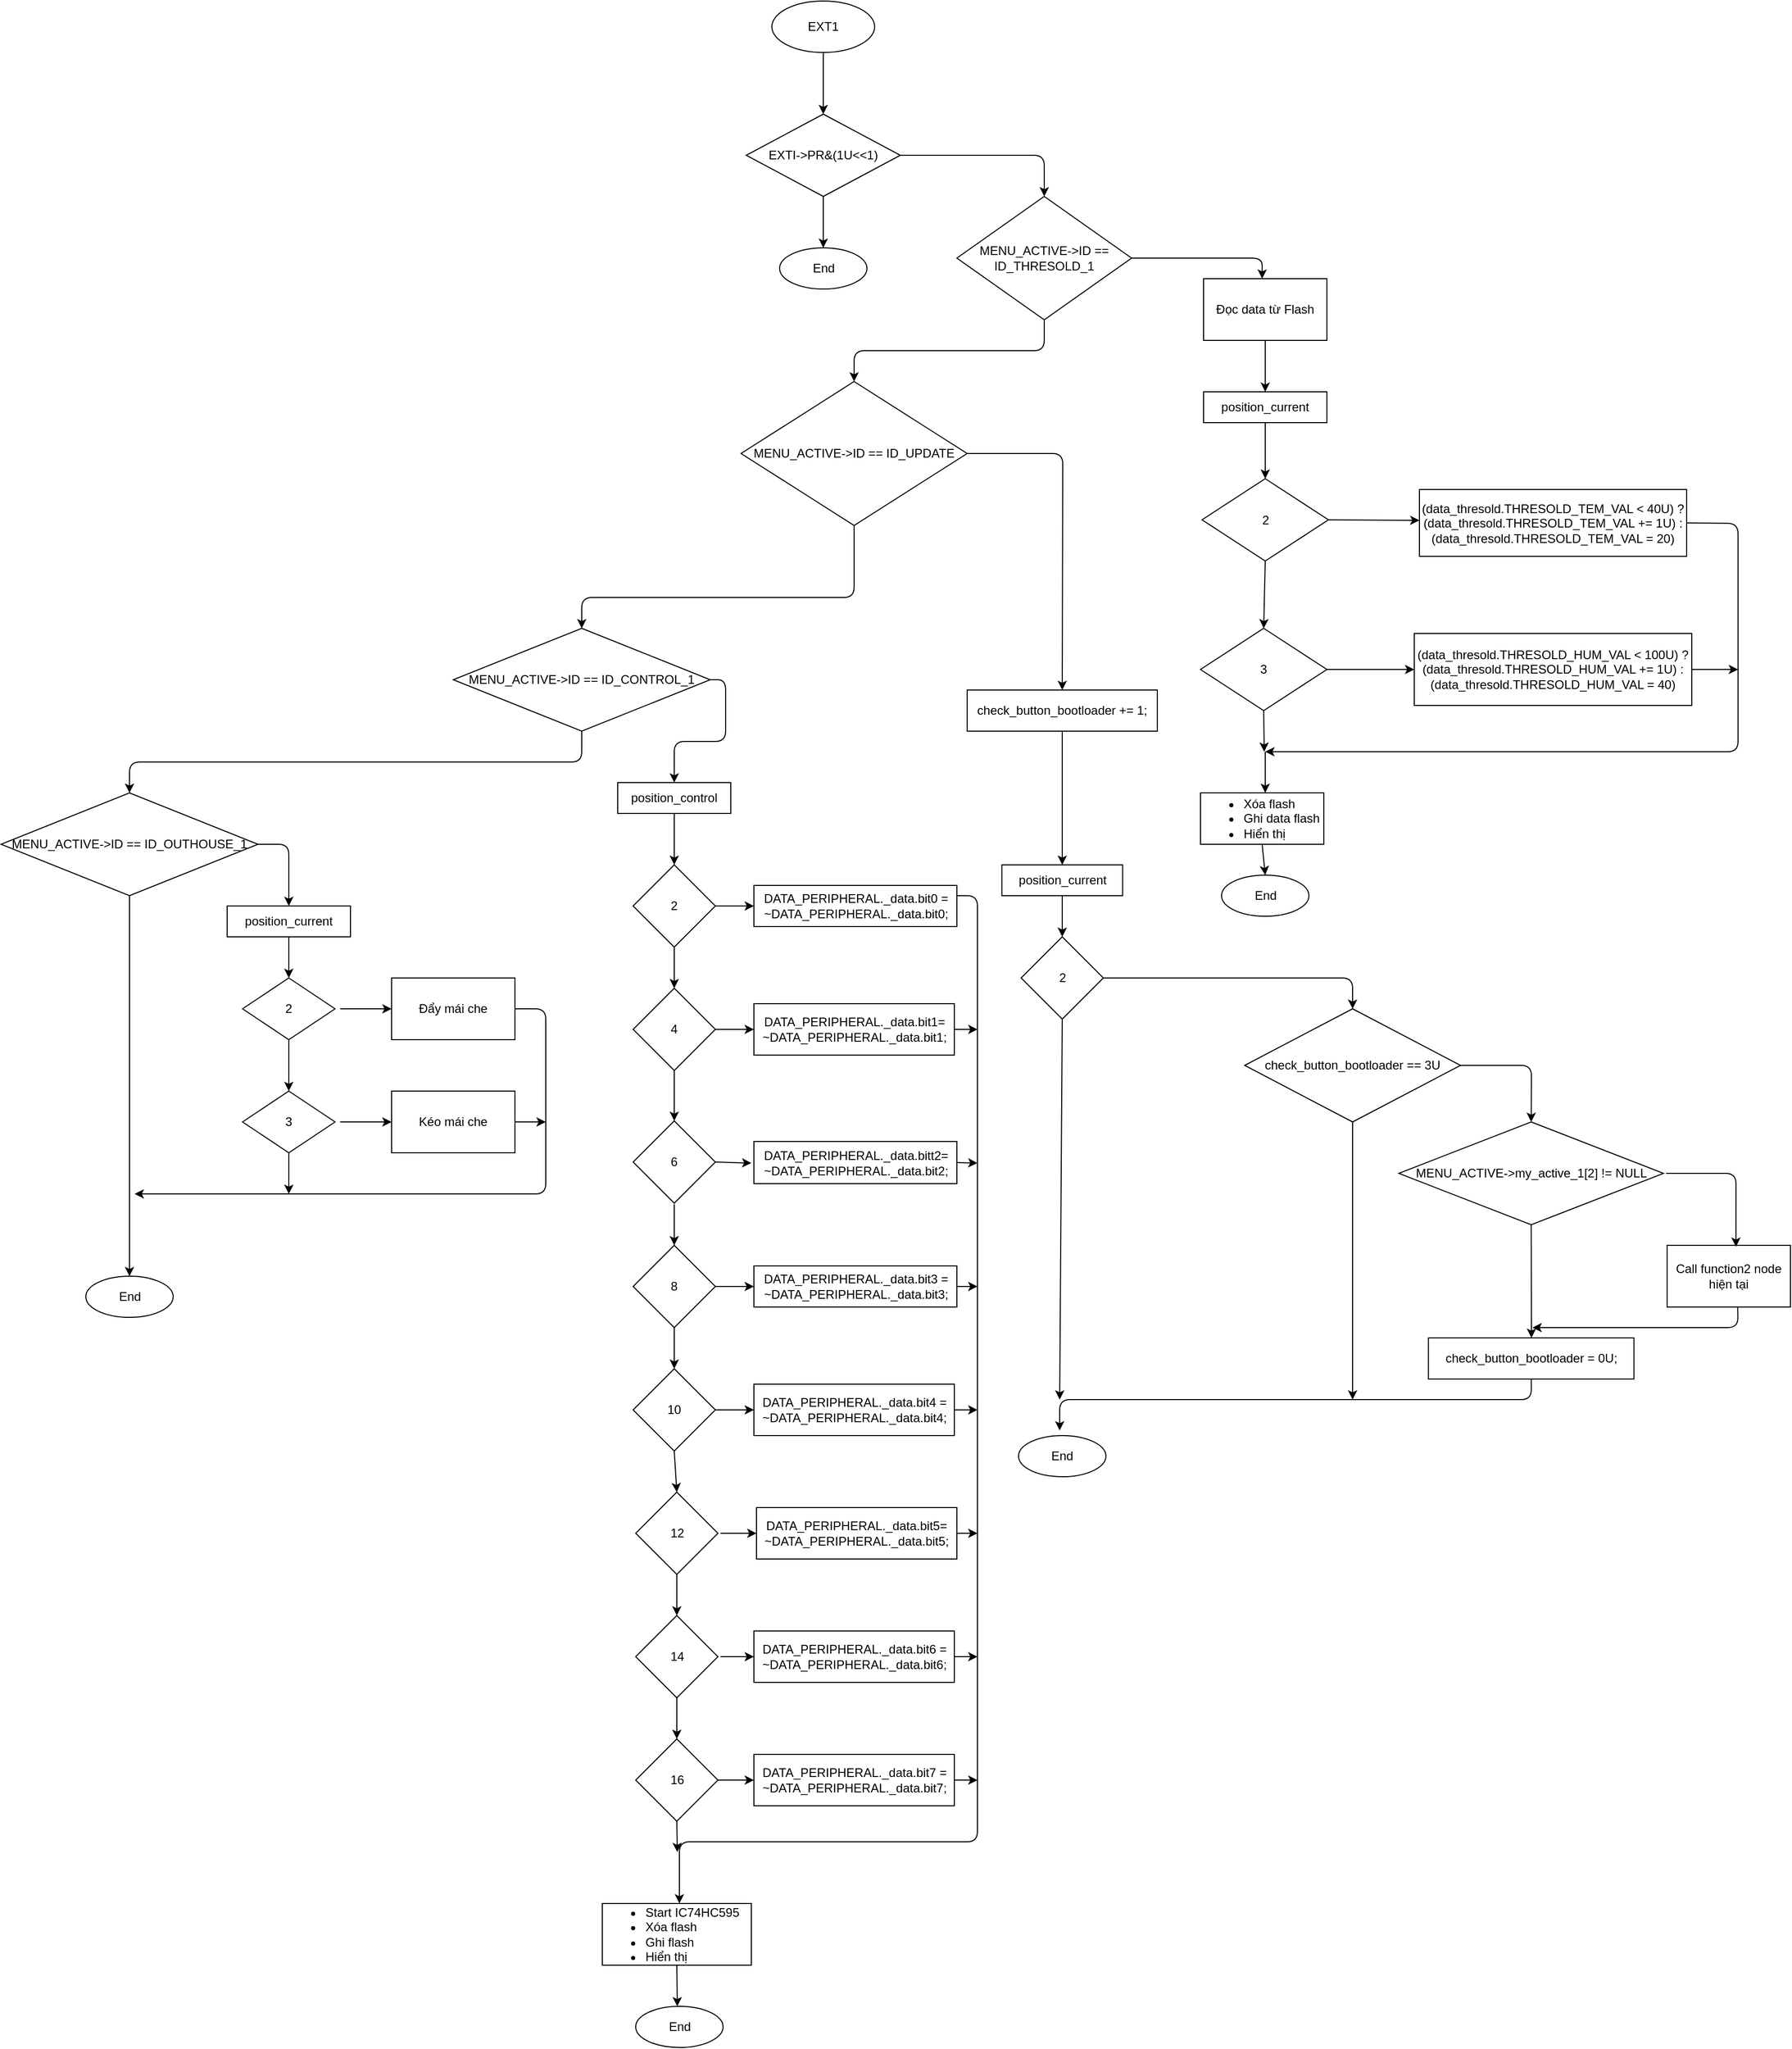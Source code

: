 <mxfile version="13.9.9" type="device"><diagram id="C5RBs43oDa-KdzZeNtuy" name="Page-1"><mxGraphModel dx="2091" dy="592" grid="1" gridSize="10" guides="1" tooltips="1" connect="1" arrows="1" fold="1" page="1" pageScale="1" pageWidth="827" pageHeight="1169" math="0" shadow="0"><root><mxCell id="WIyWlLk6GJQsqaUBKTNV-0"/><mxCell id="WIyWlLk6GJQsqaUBKTNV-1" parent="WIyWlLk6GJQsqaUBKTNV-0"/><mxCell id="tCBkFmLXwGaLF7-vPgCq-0" value="EXT1" style="ellipse;whiteSpace=wrap;html=1;" vertex="1" parent="WIyWlLk6GJQsqaUBKTNV-1"><mxGeometry x="310" y="80" width="100" height="50" as="geometry"/></mxCell><mxCell id="tCBkFmLXwGaLF7-vPgCq-1" value="EXTI-&amp;gt;PR&amp;amp;(1U&amp;lt;&amp;lt;1)" style="rhombus;whiteSpace=wrap;html=1;" vertex="1" parent="WIyWlLk6GJQsqaUBKTNV-1"><mxGeometry x="285" y="190" width="150" height="80" as="geometry"/></mxCell><mxCell id="tCBkFmLXwGaLF7-vPgCq-2" value="" style="endArrow=classic;html=1;exitX=0.5;exitY=1;exitDx=0;exitDy=0;" edge="1" parent="WIyWlLk6GJQsqaUBKTNV-1" source="tCBkFmLXwGaLF7-vPgCq-0" target="tCBkFmLXwGaLF7-vPgCq-1"><mxGeometry width="50" height="50" relative="1" as="geometry"><mxPoint x="390" y="330" as="sourcePoint"/><mxPoint x="440" y="280" as="targetPoint"/></mxGeometry></mxCell><mxCell id="tCBkFmLXwGaLF7-vPgCq-3" value="" style="endArrow=classic;html=1;exitX=1;exitY=0.5;exitDx=0;exitDy=0;entryX=0.5;entryY=0;entryDx=0;entryDy=0;" edge="1" parent="WIyWlLk6GJQsqaUBKTNV-1" source="tCBkFmLXwGaLF7-vPgCq-1" target="tCBkFmLXwGaLF7-vPgCq-4"><mxGeometry width="50" height="50" relative="1" as="geometry"><mxPoint x="390" y="330" as="sourcePoint"/><mxPoint x="570" y="230" as="targetPoint"/><Array as="points"><mxPoint x="575" y="230"/></Array></mxGeometry></mxCell><mxCell id="tCBkFmLXwGaLF7-vPgCq-4" value="MENU_ACTIVE-&amp;gt;ID == ID_THRESOLD_1" style="rhombus;whiteSpace=wrap;html=1;" vertex="1" parent="WIyWlLk6GJQsqaUBKTNV-1"><mxGeometry x="490" y="270" width="170" height="120" as="geometry"/></mxCell><mxCell id="tCBkFmLXwGaLF7-vPgCq-5" value="" style="endArrow=classic;html=1;exitX=1;exitY=0.5;exitDx=0;exitDy=0;" edge="1" parent="WIyWlLk6GJQsqaUBKTNV-1" source="tCBkFmLXwGaLF7-vPgCq-4"><mxGeometry width="50" height="50" relative="1" as="geometry"><mxPoint x="390" y="330" as="sourcePoint"/><mxPoint x="787" y="350" as="targetPoint"/><Array as="points"><mxPoint x="787" y="330"/></Array></mxGeometry></mxCell><mxCell id="tCBkFmLXwGaLF7-vPgCq-6" value="Đọc data từ Flash" style="rounded=0;whiteSpace=wrap;html=1;" vertex="1" parent="WIyWlLk6GJQsqaUBKTNV-1"><mxGeometry x="730" y="350" width="120" height="60" as="geometry"/></mxCell><mxCell id="tCBkFmLXwGaLF7-vPgCq-7" value="position_current" style="rounded=0;whiteSpace=wrap;html=1;" vertex="1" parent="WIyWlLk6GJQsqaUBKTNV-1"><mxGeometry x="730" y="460" width="120" height="30" as="geometry"/></mxCell><mxCell id="tCBkFmLXwGaLF7-vPgCq-8" value="" style="endArrow=classic;html=1;exitX=0.5;exitY=1;exitDx=0;exitDy=0;entryX=0.5;entryY=0;entryDx=0;entryDy=0;" edge="1" parent="WIyWlLk6GJQsqaUBKTNV-1" source="tCBkFmLXwGaLF7-vPgCq-6" target="tCBkFmLXwGaLF7-vPgCq-7"><mxGeometry width="50" height="50" relative="1" as="geometry"><mxPoint x="390" y="430" as="sourcePoint"/><mxPoint x="440" y="380" as="targetPoint"/></mxGeometry></mxCell><mxCell id="tCBkFmLXwGaLF7-vPgCq-9" value="2" style="rhombus;whiteSpace=wrap;html=1;" vertex="1" parent="WIyWlLk6GJQsqaUBKTNV-1"><mxGeometry x="728.5" y="544.5" width="123" height="80" as="geometry"/></mxCell><mxCell id="tCBkFmLXwGaLF7-vPgCq-10" value="3" style="rhombus;whiteSpace=wrap;html=1;" vertex="1" parent="WIyWlLk6GJQsqaUBKTNV-1"><mxGeometry x="727" y="690" width="123" height="80" as="geometry"/></mxCell><mxCell id="tCBkFmLXwGaLF7-vPgCq-11" value="(data_thresold.THRESOLD_TEM_VAL &amp;lt; 40U) ? (data_thresold.THRESOLD_TEM_VAL += 1U) : (data_thresold.THRESOLD_TEM_VAL = 20)" style="rounded=0;whiteSpace=wrap;html=1;" vertex="1" parent="WIyWlLk6GJQsqaUBKTNV-1"><mxGeometry x="940" y="555" width="260" height="65" as="geometry"/></mxCell><mxCell id="tCBkFmLXwGaLF7-vPgCq-13" value="(data_thresold.THRESOLD_HUM_VAL &amp;lt; 100U) ? (data_thresold.THRESOLD_HUM_VAL += 1U) : (data_thresold.THRESOLD_HUM_VAL = 40)" style="rounded=0;whiteSpace=wrap;html=1;" vertex="1" parent="WIyWlLk6GJQsqaUBKTNV-1"><mxGeometry x="935" y="695" width="270" height="70" as="geometry"/></mxCell><mxCell id="tCBkFmLXwGaLF7-vPgCq-14" value="" style="endArrow=classic;html=1;exitX=0.5;exitY=1;exitDx=0;exitDy=0;" edge="1" parent="WIyWlLk6GJQsqaUBKTNV-1" source="tCBkFmLXwGaLF7-vPgCq-7" target="tCBkFmLXwGaLF7-vPgCq-9"><mxGeometry width="50" height="50" relative="1" as="geometry"><mxPoint x="990" y="640" as="sourcePoint"/><mxPoint x="1040" y="590" as="targetPoint"/></mxGeometry></mxCell><mxCell id="tCBkFmLXwGaLF7-vPgCq-16" value="" style="endArrow=classic;html=1;exitX=1;exitY=0.5;exitDx=0;exitDy=0;" edge="1" parent="WIyWlLk6GJQsqaUBKTNV-1" source="tCBkFmLXwGaLF7-vPgCq-9"><mxGeometry width="50" height="50" relative="1" as="geometry"><mxPoint x="990" y="640" as="sourcePoint"/><mxPoint x="940" y="585" as="targetPoint"/></mxGeometry></mxCell><mxCell id="tCBkFmLXwGaLF7-vPgCq-17" value="" style="endArrow=classic;html=1;exitX=0.5;exitY=1;exitDx=0;exitDy=0;entryX=0.5;entryY=0;entryDx=0;entryDy=0;" edge="1" parent="WIyWlLk6GJQsqaUBKTNV-1" source="tCBkFmLXwGaLF7-vPgCq-9" target="tCBkFmLXwGaLF7-vPgCq-10"><mxGeometry width="50" height="50" relative="1" as="geometry"><mxPoint x="990" y="640" as="sourcePoint"/><mxPoint x="1040" y="590" as="targetPoint"/></mxGeometry></mxCell><mxCell id="tCBkFmLXwGaLF7-vPgCq-18" value="" style="endArrow=classic;html=1;exitX=1;exitY=0.5;exitDx=0;exitDy=0;" edge="1" parent="WIyWlLk6GJQsqaUBKTNV-1" source="tCBkFmLXwGaLF7-vPgCq-10" target="tCBkFmLXwGaLF7-vPgCq-13"><mxGeometry width="50" height="50" relative="1" as="geometry"><mxPoint x="990" y="640" as="sourcePoint"/><mxPoint x="1040" y="590" as="targetPoint"/></mxGeometry></mxCell><mxCell id="tCBkFmLXwGaLF7-vPgCq-21" value="" style="endArrow=classic;html=1;exitX=0.5;exitY=1;exitDx=0;exitDy=0;" edge="1" parent="WIyWlLk6GJQsqaUBKTNV-1" source="tCBkFmLXwGaLF7-vPgCq-10"><mxGeometry width="50" height="50" relative="1" as="geometry"><mxPoint x="990" y="640" as="sourcePoint"/><mxPoint x="789" y="810" as="targetPoint"/></mxGeometry></mxCell><mxCell id="tCBkFmLXwGaLF7-vPgCq-22" value="" style="endArrow=classic;html=1;exitX=1;exitY=0.5;exitDx=0;exitDy=0;" edge="1" parent="WIyWlLk6GJQsqaUBKTNV-1" source="tCBkFmLXwGaLF7-vPgCq-11"><mxGeometry width="50" height="50" relative="1" as="geometry"><mxPoint x="990" y="640" as="sourcePoint"/><mxPoint x="790" y="810" as="targetPoint"/><Array as="points"><mxPoint x="1250" y="588"/><mxPoint x="1250" y="810"/></Array></mxGeometry></mxCell><mxCell id="tCBkFmLXwGaLF7-vPgCq-23" value="" style="endArrow=classic;html=1;exitX=1;exitY=0.5;exitDx=0;exitDy=0;" edge="1" parent="WIyWlLk6GJQsqaUBKTNV-1" source="tCBkFmLXwGaLF7-vPgCq-13"><mxGeometry width="50" height="50" relative="1" as="geometry"><mxPoint x="990" y="640" as="sourcePoint"/><mxPoint x="1250" y="730" as="targetPoint"/></mxGeometry></mxCell><mxCell id="tCBkFmLXwGaLF7-vPgCq-24" value="" style="endArrow=classic;html=1;" edge="1" parent="WIyWlLk6GJQsqaUBKTNV-1"><mxGeometry width="50" height="50" relative="1" as="geometry"><mxPoint x="790" y="810" as="sourcePoint"/><mxPoint x="790" y="850" as="targetPoint"/></mxGeometry></mxCell><mxCell id="tCBkFmLXwGaLF7-vPgCq-25" value="&lt;ul&gt;&lt;li&gt;Xóa flash&lt;/li&gt;&lt;li&gt;Ghi data flash&lt;/li&gt;&lt;li&gt;Hiển thị&lt;/li&gt;&lt;/ul&gt;" style="rounded=0;whiteSpace=wrap;html=1;align=left;" vertex="1" parent="WIyWlLk6GJQsqaUBKTNV-1"><mxGeometry x="727" y="850" width="120" height="50" as="geometry"/></mxCell><mxCell id="tCBkFmLXwGaLF7-vPgCq-26" value="MENU_ACTIVE-&amp;gt;ID == ID_UPDATE" style="rhombus;whiteSpace=wrap;html=1;" vertex="1" parent="WIyWlLk6GJQsqaUBKTNV-1"><mxGeometry x="280" y="450" width="220" height="140" as="geometry"/></mxCell><mxCell id="tCBkFmLXwGaLF7-vPgCq-27" value="" style="endArrow=classic;html=1;exitX=0.5;exitY=1;exitDx=0;exitDy=0;entryX=0.5;entryY=0;entryDx=0;entryDy=0;" edge="1" parent="WIyWlLk6GJQsqaUBKTNV-1" source="tCBkFmLXwGaLF7-vPgCq-4" target="tCBkFmLXwGaLF7-vPgCq-26"><mxGeometry width="50" height="50" relative="1" as="geometry"><mxPoint x="650" y="650" as="sourcePoint"/><mxPoint x="700" y="600" as="targetPoint"/><Array as="points"><mxPoint x="575" y="420"/><mxPoint x="390" y="420"/></Array></mxGeometry></mxCell><mxCell id="tCBkFmLXwGaLF7-vPgCq-28" value="check_button_bootloader += 1;" style="rounded=0;whiteSpace=wrap;html=1;" vertex="1" parent="WIyWlLk6GJQsqaUBKTNV-1"><mxGeometry x="500" y="750" width="185" height="40" as="geometry"/></mxCell><mxCell id="tCBkFmLXwGaLF7-vPgCq-29" value="" style="endArrow=classic;html=1;exitX=1;exitY=0.5;exitDx=0;exitDy=0;entryX=0.5;entryY=0;entryDx=0;entryDy=0;" edge="1" parent="WIyWlLk6GJQsqaUBKTNV-1" source="tCBkFmLXwGaLF7-vPgCq-26" target="tCBkFmLXwGaLF7-vPgCq-28"><mxGeometry width="50" height="50" relative="1" as="geometry"><mxPoint x="650" y="650" as="sourcePoint"/><mxPoint x="700" y="600" as="targetPoint"/><Array as="points"><mxPoint x="593" y="520"/></Array></mxGeometry></mxCell><mxCell id="tCBkFmLXwGaLF7-vPgCq-31" value="position_current" style="rounded=0;whiteSpace=wrap;html=1;" vertex="1" parent="WIyWlLk6GJQsqaUBKTNV-1"><mxGeometry x="533.75" y="920" width="117.5" height="30" as="geometry"/></mxCell><mxCell id="tCBkFmLXwGaLF7-vPgCq-32" value="" style="endArrow=classic;html=1;exitX=0.5;exitY=1;exitDx=0;exitDy=0;entryX=0.5;entryY=0;entryDx=0;entryDy=0;" edge="1" parent="WIyWlLk6GJQsqaUBKTNV-1" source="tCBkFmLXwGaLF7-vPgCq-28" target="tCBkFmLXwGaLF7-vPgCq-31"><mxGeometry width="50" height="50" relative="1" as="geometry"><mxPoint x="650" y="730" as="sourcePoint"/><mxPoint x="700" y="680" as="targetPoint"/></mxGeometry></mxCell><mxCell id="tCBkFmLXwGaLF7-vPgCq-33" value="2" style="rhombus;whiteSpace=wrap;html=1;" vertex="1" parent="WIyWlLk6GJQsqaUBKTNV-1"><mxGeometry x="552.5" y="990" width="80" height="80" as="geometry"/></mxCell><mxCell id="tCBkFmLXwGaLF7-vPgCq-34" value="" style="endArrow=classic;html=1;exitX=0.5;exitY=1;exitDx=0;exitDy=0;entryX=0.5;entryY=0;entryDx=0;entryDy=0;" edge="1" parent="WIyWlLk6GJQsqaUBKTNV-1" source="tCBkFmLXwGaLF7-vPgCq-31" target="tCBkFmLXwGaLF7-vPgCq-33"><mxGeometry width="50" height="50" relative="1" as="geometry"><mxPoint x="650" y="1030" as="sourcePoint"/><mxPoint x="700" y="980" as="targetPoint"/></mxGeometry></mxCell><mxCell id="tCBkFmLXwGaLF7-vPgCq-35" value="" style="endArrow=classic;html=1;exitX=1;exitY=0.5;exitDx=0;exitDy=0;entryX=0.5;entryY=0;entryDx=0;entryDy=0;" edge="1" parent="WIyWlLk6GJQsqaUBKTNV-1" source="tCBkFmLXwGaLF7-vPgCq-33" target="tCBkFmLXwGaLF7-vPgCq-37"><mxGeometry width="50" height="50" relative="1" as="geometry"><mxPoint x="650" y="1030" as="sourcePoint"/><mxPoint x="740" y="1030" as="targetPoint"/><Array as="points"><mxPoint x="810" y="1030"/><mxPoint x="875" y="1030"/></Array></mxGeometry></mxCell><mxCell id="tCBkFmLXwGaLF7-vPgCq-37" value="check_button_bootloader == 3U" style="rhombus;whiteSpace=wrap;html=1;" vertex="1" parent="WIyWlLk6GJQsqaUBKTNV-1"><mxGeometry x="770" y="1060" width="210" height="110" as="geometry"/></mxCell><mxCell id="tCBkFmLXwGaLF7-vPgCq-39" value="MENU_ACTIVE-&amp;gt;my_active_1[2] != NULL" style="rhombus;whiteSpace=wrap;html=1;" vertex="1" parent="WIyWlLk6GJQsqaUBKTNV-1"><mxGeometry x="920" y="1170" width="257.5" height="100" as="geometry"/></mxCell><mxCell id="tCBkFmLXwGaLF7-vPgCq-41" value="" style="endArrow=classic;html=1;exitX=1;exitY=0.5;exitDx=0;exitDy=0;entryX=0.5;entryY=0;entryDx=0;entryDy=0;" edge="1" parent="WIyWlLk6GJQsqaUBKTNV-1" source="tCBkFmLXwGaLF7-vPgCq-37" target="tCBkFmLXwGaLF7-vPgCq-39"><mxGeometry width="50" height="50" relative="1" as="geometry"><mxPoint x="650" y="1130" as="sourcePoint"/><mxPoint x="700" y="1080" as="targetPoint"/><Array as="points"><mxPoint x="1049" y="1115"/></Array></mxGeometry></mxCell><mxCell id="tCBkFmLXwGaLF7-vPgCq-42" value="Call function2 node hiện tại" style="rounded=0;whiteSpace=wrap;html=1;" vertex="1" parent="WIyWlLk6GJQsqaUBKTNV-1"><mxGeometry x="1181" y="1290" width="120" height="60" as="geometry"/></mxCell><mxCell id="tCBkFmLXwGaLF7-vPgCq-43" value="" style="endArrow=classic;html=1;entryX=0.558;entryY=0.023;entryDx=0;entryDy=0;entryPerimeter=0;" edge="1" parent="WIyWlLk6GJQsqaUBKTNV-1" target="tCBkFmLXwGaLF7-vPgCq-42"><mxGeometry width="50" height="50" relative="1" as="geometry"><mxPoint x="1180" y="1220" as="sourcePoint"/><mxPoint x="700" y="1160" as="targetPoint"/><Array as="points"><mxPoint x="1248" y="1220"/></Array></mxGeometry></mxCell><mxCell id="tCBkFmLXwGaLF7-vPgCq-44" value="" style="endArrow=classic;html=1;exitX=0.5;exitY=1;exitDx=0;exitDy=0;" edge="1" parent="WIyWlLk6GJQsqaUBKTNV-1" source="tCBkFmLXwGaLF7-vPgCq-39"><mxGeometry width="50" height="50" relative="1" as="geometry"><mxPoint x="650" y="1200" as="sourcePoint"/><mxPoint x="1049" y="1380" as="targetPoint"/></mxGeometry></mxCell><mxCell id="tCBkFmLXwGaLF7-vPgCq-45" value="" style="endArrow=classic;html=1;exitX=0.572;exitY=1.01;exitDx=0;exitDy=0;exitPerimeter=0;" edge="1" parent="WIyWlLk6GJQsqaUBKTNV-1" source="tCBkFmLXwGaLF7-vPgCq-42"><mxGeometry width="50" height="50" relative="1" as="geometry"><mxPoint x="650" y="1200" as="sourcePoint"/><mxPoint x="1050" y="1370" as="targetPoint"/><Array as="points"><mxPoint x="1250" y="1370"/></Array></mxGeometry></mxCell><mxCell id="tCBkFmLXwGaLF7-vPgCq-46" value="check_button_bootloader = 0U;" style="rounded=0;whiteSpace=wrap;html=1;" vertex="1" parent="WIyWlLk6GJQsqaUBKTNV-1"><mxGeometry x="948.75" y="1380" width="200" height="40" as="geometry"/></mxCell><mxCell id="tCBkFmLXwGaLF7-vPgCq-47" value="" style="endArrow=classic;html=1;exitX=0.5;exitY=1;exitDx=0;exitDy=0;" edge="1" parent="WIyWlLk6GJQsqaUBKTNV-1" source="tCBkFmLXwGaLF7-vPgCq-37"><mxGeometry width="50" height="50" relative="1" as="geometry"><mxPoint x="650" y="1200" as="sourcePoint"/><mxPoint x="875" y="1440" as="targetPoint"/></mxGeometry></mxCell><mxCell id="tCBkFmLXwGaLF7-vPgCq-48" value="" style="endArrow=classic;html=1;exitX=0.5;exitY=1;exitDx=0;exitDy=0;" edge="1" parent="WIyWlLk6GJQsqaUBKTNV-1" source="tCBkFmLXwGaLF7-vPgCq-46"><mxGeometry width="50" height="50" relative="1" as="geometry"><mxPoint x="650" y="1200" as="sourcePoint"/><mxPoint x="590" y="1470" as="targetPoint"/><Array as="points"><mxPoint x="1049" y="1440"/><mxPoint x="590" y="1440"/></Array></mxGeometry></mxCell><mxCell id="tCBkFmLXwGaLF7-vPgCq-49" value="" style="endArrow=classic;html=1;exitX=0.5;exitY=1;exitDx=0;exitDy=0;" edge="1" parent="WIyWlLk6GJQsqaUBKTNV-1" source="tCBkFmLXwGaLF7-vPgCq-33"><mxGeometry width="50" height="50" relative="1" as="geometry"><mxPoint x="650" y="1200" as="sourcePoint"/><mxPoint x="590" y="1440" as="targetPoint"/></mxGeometry></mxCell><mxCell id="tCBkFmLXwGaLF7-vPgCq-51" value="" style="endArrow=classic;html=1;exitX=0.5;exitY=1;exitDx=0;exitDy=0;entryX=0.5;entryY=0;entryDx=0;entryDy=0;" edge="1" parent="WIyWlLk6GJQsqaUBKTNV-1" source="tCBkFmLXwGaLF7-vPgCq-26" target="tCBkFmLXwGaLF7-vPgCq-53"><mxGeometry width="50" height="50" relative="1" as="geometry"><mxPoint x="650" y="800" as="sourcePoint"/><mxPoint x="130" y="690" as="targetPoint"/><Array as="points"><mxPoint x="390" y="660"/><mxPoint x="125" y="660"/></Array></mxGeometry></mxCell><mxCell id="tCBkFmLXwGaLF7-vPgCq-53" value="MENU_ACTIVE-&amp;gt;ID == ID_CONTROL_1" style="rhombus;whiteSpace=wrap;html=1;" vertex="1" parent="WIyWlLk6GJQsqaUBKTNV-1"><mxGeometry y="690" width="250" height="100" as="geometry"/></mxCell><mxCell id="tCBkFmLXwGaLF7-vPgCq-55" value="position_control" style="rounded=0;whiteSpace=wrap;html=1;" vertex="1" parent="WIyWlLk6GJQsqaUBKTNV-1"><mxGeometry x="160" y="840" width="110" height="30" as="geometry"/></mxCell><mxCell id="tCBkFmLXwGaLF7-vPgCq-57" value="" style="endArrow=classic;html=1;exitX=1;exitY=0.5;exitDx=0;exitDy=0;entryX=0.5;entryY=0;entryDx=0;entryDy=0;" edge="1" parent="WIyWlLk6GJQsqaUBKTNV-1" source="tCBkFmLXwGaLF7-vPgCq-53" target="tCBkFmLXwGaLF7-vPgCq-55"><mxGeometry width="50" height="50" relative="1" as="geometry"><mxPoint x="450" y="1000" as="sourcePoint"/><mxPoint x="500" y="950" as="targetPoint"/><Array as="points"><mxPoint x="265" y="740"/><mxPoint x="265" y="800"/><mxPoint x="215" y="800"/></Array></mxGeometry></mxCell><mxCell id="tCBkFmLXwGaLF7-vPgCq-58" value="2" style="rhombus;whiteSpace=wrap;html=1;" vertex="1" parent="WIyWlLk6GJQsqaUBKTNV-1"><mxGeometry x="175" y="920" width="80" height="80" as="geometry"/></mxCell><mxCell id="tCBkFmLXwGaLF7-vPgCq-59" value="" style="endArrow=classic;html=1;exitX=0.5;exitY=1;exitDx=0;exitDy=0;" edge="1" parent="WIyWlLk6GJQsqaUBKTNV-1" source="tCBkFmLXwGaLF7-vPgCq-55" target="tCBkFmLXwGaLF7-vPgCq-58"><mxGeometry width="50" height="50" relative="1" as="geometry"><mxPoint x="450" y="1000" as="sourcePoint"/><mxPoint x="500" y="950" as="targetPoint"/></mxGeometry></mxCell><mxCell id="tCBkFmLXwGaLF7-vPgCq-60" value="DATA_PERIPHERAL._data.bit0 = ~DATA_PERIPHERAL._data.bit0;" style="rounded=0;whiteSpace=wrap;html=1;" vertex="1" parent="WIyWlLk6GJQsqaUBKTNV-1"><mxGeometry x="292.5" y="940" width="197.5" height="40" as="geometry"/></mxCell><mxCell id="tCBkFmLXwGaLF7-vPgCq-61" value="4" style="rhombus;whiteSpace=wrap;html=1;" vertex="1" parent="WIyWlLk6GJQsqaUBKTNV-1"><mxGeometry x="175" y="1040" width="80" height="80" as="geometry"/></mxCell><mxCell id="tCBkFmLXwGaLF7-vPgCq-62" value="DATA_PERIPHERAL._data.bit1= ~DATA_PERIPHERAL._data.bit1;" style="rounded=0;whiteSpace=wrap;html=1;" vertex="1" parent="WIyWlLk6GJQsqaUBKTNV-1"><mxGeometry x="292.5" y="1055" width="195" height="50" as="geometry"/></mxCell><mxCell id="tCBkFmLXwGaLF7-vPgCq-63" value="6" style="rhombus;whiteSpace=wrap;html=1;" vertex="1" parent="WIyWlLk6GJQsqaUBKTNV-1"><mxGeometry x="175" y="1169" width="80" height="80" as="geometry"/></mxCell><mxCell id="tCBkFmLXwGaLF7-vPgCq-64" value="DATA_PERIPHERAL._data.bitt2= ~DATA_PERIPHERAL._data.bit2;" style="rounded=0;whiteSpace=wrap;html=1;" vertex="1" parent="WIyWlLk6GJQsqaUBKTNV-1"><mxGeometry x="292.5" y="1189" width="197.5" height="41" as="geometry"/></mxCell><mxCell id="tCBkFmLXwGaLF7-vPgCq-65" value="8" style="rhombus;whiteSpace=wrap;html=1;" vertex="1" parent="WIyWlLk6GJQsqaUBKTNV-1"><mxGeometry x="175" y="1290" width="80" height="80" as="geometry"/></mxCell><mxCell id="tCBkFmLXwGaLF7-vPgCq-66" value="DATA_PERIPHERAL._data.bit3 = ~DATA_PERIPHERAL._data.bit3;" style="rounded=0;whiteSpace=wrap;html=1;" vertex="1" parent="WIyWlLk6GJQsqaUBKTNV-1"><mxGeometry x="292.5" y="1310" width="197.5" height="40" as="geometry"/></mxCell><mxCell id="tCBkFmLXwGaLF7-vPgCq-67" value="10" style="rhombus;whiteSpace=wrap;html=1;" vertex="1" parent="WIyWlLk6GJQsqaUBKTNV-1"><mxGeometry x="175" y="1410" width="80" height="80" as="geometry"/></mxCell><mxCell id="tCBkFmLXwGaLF7-vPgCq-68" value="DATA_PERIPHERAL._data.bit4 = ~DATA_PERIPHERAL._data.bit4;" style="rounded=0;whiteSpace=wrap;html=1;" vertex="1" parent="WIyWlLk6GJQsqaUBKTNV-1"><mxGeometry x="292.5" y="1425" width="195" height="50" as="geometry"/></mxCell><mxCell id="tCBkFmLXwGaLF7-vPgCq-69" value="12" style="rhombus;whiteSpace=wrap;html=1;" vertex="1" parent="WIyWlLk6GJQsqaUBKTNV-1"><mxGeometry x="177.5" y="1530" width="80" height="80" as="geometry"/></mxCell><mxCell id="tCBkFmLXwGaLF7-vPgCq-70" value="DATA_PERIPHERAL._data.bit5= ~DATA_PERIPHERAL._data.bit5;" style="rounded=0;whiteSpace=wrap;html=1;" vertex="1" parent="WIyWlLk6GJQsqaUBKTNV-1"><mxGeometry x="295" y="1545" width="195" height="50" as="geometry"/></mxCell><mxCell id="tCBkFmLXwGaLF7-vPgCq-71" value="14" style="rhombus;whiteSpace=wrap;html=1;" vertex="1" parent="WIyWlLk6GJQsqaUBKTNV-1"><mxGeometry x="177.5" y="1650" width="80" height="80" as="geometry"/></mxCell><mxCell id="tCBkFmLXwGaLF7-vPgCq-72" value="DATA_PERIPHERAL._data.bit6 = ~DATA_PERIPHERAL._data.bit6;" style="rounded=0;whiteSpace=wrap;html=1;" vertex="1" parent="WIyWlLk6GJQsqaUBKTNV-1"><mxGeometry x="292.5" y="1665" width="195" height="50" as="geometry"/></mxCell><mxCell id="tCBkFmLXwGaLF7-vPgCq-73" value="16" style="rhombus;whiteSpace=wrap;html=1;" vertex="1" parent="WIyWlLk6GJQsqaUBKTNV-1"><mxGeometry x="177.5" y="1770" width="80" height="80" as="geometry"/></mxCell><mxCell id="tCBkFmLXwGaLF7-vPgCq-74" value="DATA_PERIPHERAL._data.bit7 = ~DATA_PERIPHERAL._data.bit7;" style="rounded=0;whiteSpace=wrap;html=1;" vertex="1" parent="WIyWlLk6GJQsqaUBKTNV-1"><mxGeometry x="292.5" y="1785" width="195" height="50" as="geometry"/></mxCell><mxCell id="tCBkFmLXwGaLF7-vPgCq-75" value="" style="endArrow=classic;html=1;exitX=0.5;exitY=1;exitDx=0;exitDy=0;" edge="1" parent="WIyWlLk6GJQsqaUBKTNV-1" source="tCBkFmLXwGaLF7-vPgCq-58" target="tCBkFmLXwGaLF7-vPgCq-61"><mxGeometry width="50" height="50" relative="1" as="geometry"><mxPoint x="450" y="1170" as="sourcePoint"/><mxPoint x="500" y="1120" as="targetPoint"/></mxGeometry></mxCell><mxCell id="tCBkFmLXwGaLF7-vPgCq-76" value="" style="endArrow=classic;html=1;exitX=0.5;exitY=1;exitDx=0;exitDy=0;entryX=0.5;entryY=0;entryDx=0;entryDy=0;" edge="1" parent="WIyWlLk6GJQsqaUBKTNV-1" source="tCBkFmLXwGaLF7-vPgCq-61" target="tCBkFmLXwGaLF7-vPgCq-63"><mxGeometry width="50" height="50" relative="1" as="geometry"><mxPoint x="450" y="1170" as="sourcePoint"/><mxPoint x="500" y="1120" as="targetPoint"/></mxGeometry></mxCell><mxCell id="tCBkFmLXwGaLF7-vPgCq-77" value="" style="endArrow=classic;html=1;entryX=0.5;entryY=0;entryDx=0;entryDy=0;" edge="1" parent="WIyWlLk6GJQsqaUBKTNV-1" target="tCBkFmLXwGaLF7-vPgCq-65"><mxGeometry width="50" height="50" relative="1" as="geometry"><mxPoint x="215" y="1250" as="sourcePoint"/><mxPoint x="500" y="1120" as="targetPoint"/></mxGeometry></mxCell><mxCell id="tCBkFmLXwGaLF7-vPgCq-78" value="" style="endArrow=classic;html=1;exitX=0.5;exitY=1;exitDx=0;exitDy=0;entryX=0.5;entryY=0;entryDx=0;entryDy=0;" edge="1" parent="WIyWlLk6GJQsqaUBKTNV-1" source="tCBkFmLXwGaLF7-vPgCq-65" target="tCBkFmLXwGaLF7-vPgCq-67"><mxGeometry width="50" height="50" relative="1" as="geometry"><mxPoint x="450" y="1470" as="sourcePoint"/><mxPoint x="500" y="1420" as="targetPoint"/></mxGeometry></mxCell><mxCell id="tCBkFmLXwGaLF7-vPgCq-79" value="" style="endArrow=classic;html=1;exitX=0.5;exitY=1;exitDx=0;exitDy=0;entryX=0.5;entryY=0;entryDx=0;entryDy=0;" edge="1" parent="WIyWlLk6GJQsqaUBKTNV-1" source="tCBkFmLXwGaLF7-vPgCq-67" target="tCBkFmLXwGaLF7-vPgCq-69"><mxGeometry width="50" height="50" relative="1" as="geometry"><mxPoint x="450" y="1470" as="sourcePoint"/><mxPoint x="500" y="1420" as="targetPoint"/></mxGeometry></mxCell><mxCell id="tCBkFmLXwGaLF7-vPgCq-80" value="" style="endArrow=classic;html=1;exitX=0.5;exitY=1;exitDx=0;exitDy=0;entryX=0.5;entryY=0;entryDx=0;entryDy=0;" edge="1" parent="WIyWlLk6GJQsqaUBKTNV-1" source="tCBkFmLXwGaLF7-vPgCq-69" target="tCBkFmLXwGaLF7-vPgCq-71"><mxGeometry width="50" height="50" relative="1" as="geometry"><mxPoint x="450" y="1470" as="sourcePoint"/><mxPoint x="500" y="1420" as="targetPoint"/></mxGeometry></mxCell><mxCell id="tCBkFmLXwGaLF7-vPgCq-81" value="" style="endArrow=classic;html=1;exitX=1;exitY=0.5;exitDx=0;exitDy=0;entryX=0;entryY=0.5;entryDx=0;entryDy=0;" edge="1" parent="WIyWlLk6GJQsqaUBKTNV-1" source="tCBkFmLXwGaLF7-vPgCq-58" target="tCBkFmLXwGaLF7-vPgCq-60"><mxGeometry width="50" height="50" relative="1" as="geometry"><mxPoint x="450" y="1070" as="sourcePoint"/><mxPoint x="500" y="1020" as="targetPoint"/></mxGeometry></mxCell><mxCell id="tCBkFmLXwGaLF7-vPgCq-82" value="" style="endArrow=classic;html=1;exitX=1;exitY=0.5;exitDx=0;exitDy=0;" edge="1" parent="WIyWlLk6GJQsqaUBKTNV-1" source="tCBkFmLXwGaLF7-vPgCq-61" target="tCBkFmLXwGaLF7-vPgCq-62"><mxGeometry width="50" height="50" relative="1" as="geometry"><mxPoint x="450" y="1070" as="sourcePoint"/><mxPoint x="500" y="1020" as="targetPoint"/></mxGeometry></mxCell><mxCell id="tCBkFmLXwGaLF7-vPgCq-83" value="" style="endArrow=classic;html=1;exitX=1;exitY=0.5;exitDx=0;exitDy=0;" edge="1" parent="WIyWlLk6GJQsqaUBKTNV-1" source="tCBkFmLXwGaLF7-vPgCq-63"><mxGeometry width="50" height="50" relative="1" as="geometry"><mxPoint x="450" y="1270" as="sourcePoint"/><mxPoint x="290" y="1210" as="targetPoint"/></mxGeometry></mxCell><mxCell id="tCBkFmLXwGaLF7-vPgCq-84" value="" style="endArrow=classic;html=1;exitX=1;exitY=0.5;exitDx=0;exitDy=0;entryX=0;entryY=0.5;entryDx=0;entryDy=0;" edge="1" parent="WIyWlLk6GJQsqaUBKTNV-1" source="tCBkFmLXwGaLF7-vPgCq-65" target="tCBkFmLXwGaLF7-vPgCq-66"><mxGeometry width="50" height="50" relative="1" as="geometry"><mxPoint x="450" y="1470" as="sourcePoint"/><mxPoint x="500" y="1420" as="targetPoint"/></mxGeometry></mxCell><mxCell id="tCBkFmLXwGaLF7-vPgCq-87" value="" style="endArrow=classic;html=1;exitX=1;exitY=0.5;exitDx=0;exitDy=0;entryX=0;entryY=0.5;entryDx=0;entryDy=0;" edge="1" parent="WIyWlLk6GJQsqaUBKTNV-1" source="tCBkFmLXwGaLF7-vPgCq-67" target="tCBkFmLXwGaLF7-vPgCq-68"><mxGeometry width="50" height="50" relative="1" as="geometry"><mxPoint x="450" y="1470" as="sourcePoint"/><mxPoint x="500" y="1420" as="targetPoint"/></mxGeometry></mxCell><mxCell id="tCBkFmLXwGaLF7-vPgCq-88" value="" style="endArrow=classic;html=1;entryX=0;entryY=0.5;entryDx=0;entryDy=0;" edge="1" parent="WIyWlLk6GJQsqaUBKTNV-1" target="tCBkFmLXwGaLF7-vPgCq-70"><mxGeometry width="50" height="50" relative="1" as="geometry"><mxPoint x="260" y="1570" as="sourcePoint"/><mxPoint x="500" y="1720" as="targetPoint"/></mxGeometry></mxCell><mxCell id="tCBkFmLXwGaLF7-vPgCq-89" value="" style="endArrow=classic;html=1;entryX=0;entryY=0.5;entryDx=0;entryDy=0;" edge="1" parent="WIyWlLk6GJQsqaUBKTNV-1" target="tCBkFmLXwGaLF7-vPgCq-72"><mxGeometry width="50" height="50" relative="1" as="geometry"><mxPoint x="260" y="1690" as="sourcePoint"/><mxPoint x="500" y="1720" as="targetPoint"/></mxGeometry></mxCell><mxCell id="tCBkFmLXwGaLF7-vPgCq-91" value="" style="endArrow=classic;html=1;exitX=1;exitY=0.5;exitDx=0;exitDy=0;entryX=0;entryY=0.5;entryDx=0;entryDy=0;" edge="1" parent="WIyWlLk6GJQsqaUBKTNV-1" source="tCBkFmLXwGaLF7-vPgCq-73" target="tCBkFmLXwGaLF7-vPgCq-74"><mxGeometry width="50" height="50" relative="1" as="geometry"><mxPoint x="450" y="1770" as="sourcePoint"/><mxPoint x="500" y="1720" as="targetPoint"/></mxGeometry></mxCell><mxCell id="tCBkFmLXwGaLF7-vPgCq-92" value="" style="endArrow=classic;html=1;exitX=1;exitY=0.25;exitDx=0;exitDy=0;" edge="1" parent="WIyWlLk6GJQsqaUBKTNV-1" source="tCBkFmLXwGaLF7-vPgCq-60"><mxGeometry width="50" height="50" relative="1" as="geometry"><mxPoint x="450" y="1170" as="sourcePoint"/><mxPoint x="220" y="1930" as="targetPoint"/><Array as="points"><mxPoint x="510" y="950"/><mxPoint x="510" y="1870"/><mxPoint x="220" y="1870"/></Array></mxGeometry></mxCell><mxCell id="tCBkFmLXwGaLF7-vPgCq-93" value="" style="endArrow=classic;html=1;exitX=0.5;exitY=1;exitDx=0;exitDy=0;entryX=0.5;entryY=0;entryDx=0;entryDy=0;" edge="1" parent="WIyWlLk6GJQsqaUBKTNV-1" source="tCBkFmLXwGaLF7-vPgCq-71" target="tCBkFmLXwGaLF7-vPgCq-73"><mxGeometry width="50" height="50" relative="1" as="geometry"><mxPoint x="450" y="1680" as="sourcePoint"/><mxPoint x="500" y="1630" as="targetPoint"/></mxGeometry></mxCell><mxCell id="tCBkFmLXwGaLF7-vPgCq-94" value="" style="endArrow=classic;html=1;exitX=1;exitY=0.5;exitDx=0;exitDy=0;" edge="1" parent="WIyWlLk6GJQsqaUBKTNV-1" source="tCBkFmLXwGaLF7-vPgCq-62"><mxGeometry width="50" height="50" relative="1" as="geometry"><mxPoint x="450" y="1180" as="sourcePoint"/><mxPoint x="510" y="1080" as="targetPoint"/></mxGeometry></mxCell><mxCell id="tCBkFmLXwGaLF7-vPgCq-95" value="" style="endArrow=classic;html=1;exitX=1;exitY=0.5;exitDx=0;exitDy=0;" edge="1" parent="WIyWlLk6GJQsqaUBKTNV-1" source="tCBkFmLXwGaLF7-vPgCq-64"><mxGeometry width="50" height="50" relative="1" as="geometry"><mxPoint x="450" y="1180" as="sourcePoint"/><mxPoint x="510" y="1210" as="targetPoint"/></mxGeometry></mxCell><mxCell id="tCBkFmLXwGaLF7-vPgCq-96" value="" style="endArrow=classic;html=1;exitX=1;exitY=0.5;exitDx=0;exitDy=0;" edge="1" parent="WIyWlLk6GJQsqaUBKTNV-1" source="tCBkFmLXwGaLF7-vPgCq-66"><mxGeometry width="50" height="50" relative="1" as="geometry"><mxPoint x="450" y="1180" as="sourcePoint"/><mxPoint x="510" y="1330" as="targetPoint"/></mxGeometry></mxCell><mxCell id="tCBkFmLXwGaLF7-vPgCq-97" value="" style="endArrow=classic;html=1;exitX=1;exitY=0.5;exitDx=0;exitDy=0;" edge="1" parent="WIyWlLk6GJQsqaUBKTNV-1" source="tCBkFmLXwGaLF7-vPgCq-68"><mxGeometry width="50" height="50" relative="1" as="geometry"><mxPoint x="450" y="1580" as="sourcePoint"/><mxPoint x="510" y="1450" as="targetPoint"/></mxGeometry></mxCell><mxCell id="tCBkFmLXwGaLF7-vPgCq-98" value="" style="endArrow=classic;html=1;exitX=1;exitY=0.5;exitDx=0;exitDy=0;" edge="1" parent="WIyWlLk6GJQsqaUBKTNV-1" source="tCBkFmLXwGaLF7-vPgCq-70"><mxGeometry width="50" height="50" relative="1" as="geometry"><mxPoint x="450" y="1580" as="sourcePoint"/><mxPoint x="510" y="1570" as="targetPoint"/></mxGeometry></mxCell><mxCell id="tCBkFmLXwGaLF7-vPgCq-99" value="" style="endArrow=classic;html=1;exitX=1;exitY=0.5;exitDx=0;exitDy=0;" edge="1" parent="WIyWlLk6GJQsqaUBKTNV-1" source="tCBkFmLXwGaLF7-vPgCq-72"><mxGeometry width="50" height="50" relative="1" as="geometry"><mxPoint x="450" y="1580" as="sourcePoint"/><mxPoint x="510" y="1690" as="targetPoint"/></mxGeometry></mxCell><mxCell id="tCBkFmLXwGaLF7-vPgCq-100" value="" style="endArrow=classic;html=1;exitX=1;exitY=0.5;exitDx=0;exitDy=0;" edge="1" parent="WIyWlLk6GJQsqaUBKTNV-1" source="tCBkFmLXwGaLF7-vPgCq-74"><mxGeometry width="50" height="50" relative="1" as="geometry"><mxPoint x="450" y="1680" as="sourcePoint"/><mxPoint x="510" y="1810" as="targetPoint"/></mxGeometry></mxCell><mxCell id="tCBkFmLXwGaLF7-vPgCq-102" value="" style="endArrow=classic;html=1;exitX=0.5;exitY=1;exitDx=0;exitDy=0;" edge="1" parent="WIyWlLk6GJQsqaUBKTNV-1" source="tCBkFmLXwGaLF7-vPgCq-73"><mxGeometry width="50" height="50" relative="1" as="geometry"><mxPoint x="450" y="1660" as="sourcePoint"/><mxPoint x="218" y="1880" as="targetPoint"/></mxGeometry></mxCell><mxCell id="tCBkFmLXwGaLF7-vPgCq-103" value="&lt;ul&gt;&lt;li&gt;Start IC74HC595&lt;/li&gt;&lt;li&gt;Xóa flash&lt;/li&gt;&lt;li&gt;Ghi flash&lt;/li&gt;&lt;li&gt;Hiển thị&lt;/li&gt;&lt;/ul&gt;" style="rounded=0;whiteSpace=wrap;html=1;align=left;" vertex="1" parent="WIyWlLk6GJQsqaUBKTNV-1"><mxGeometry x="145" y="1930" width="145" height="60" as="geometry"/></mxCell><mxCell id="tCBkFmLXwGaLF7-vPgCq-104" value="" style="endArrow=classic;html=1;exitX=0.5;exitY=1;exitDx=0;exitDy=0;" edge="1" parent="WIyWlLk6GJQsqaUBKTNV-1" source="tCBkFmLXwGaLF7-vPgCq-103"><mxGeometry width="50" height="50" relative="1" as="geometry"><mxPoint x="450" y="1810" as="sourcePoint"/><mxPoint x="218" y="2030" as="targetPoint"/></mxGeometry></mxCell><mxCell id="tCBkFmLXwGaLF7-vPgCq-105" value="MENU_ACTIVE-&amp;gt;ID == ID_OUTHOUSE_1" style="rhombus;whiteSpace=wrap;html=1;" vertex="1" parent="WIyWlLk6GJQsqaUBKTNV-1"><mxGeometry x="-440" y="850" width="250" height="100" as="geometry"/></mxCell><mxCell id="tCBkFmLXwGaLF7-vPgCq-106" value="" style="endArrow=classic;html=1;exitX=0.5;exitY=1;exitDx=0;exitDy=0;entryX=0.5;entryY=0;entryDx=0;entryDy=0;" edge="1" parent="WIyWlLk6GJQsqaUBKTNV-1" source="tCBkFmLXwGaLF7-vPgCq-53" target="tCBkFmLXwGaLF7-vPgCq-105"><mxGeometry width="50" height="50" relative="1" as="geometry"><mxPoint x="-10" y="870" as="sourcePoint"/><mxPoint x="40" y="820" as="targetPoint"/><Array as="points"><mxPoint x="125" y="820"/><mxPoint x="-315" y="820"/></Array></mxGeometry></mxCell><mxCell id="tCBkFmLXwGaLF7-vPgCq-107" value="" style="endArrow=classic;html=1;exitX=1;exitY=0.5;exitDx=0;exitDy=0;" edge="1" parent="WIyWlLk6GJQsqaUBKTNV-1" source="tCBkFmLXwGaLF7-vPgCq-105" target="tCBkFmLXwGaLF7-vPgCq-108"><mxGeometry width="50" height="50" relative="1" as="geometry"><mxPoint x="-10" y="870" as="sourcePoint"/><mxPoint x="-130" y="900" as="targetPoint"/><Array as="points"><mxPoint x="-160" y="900"/></Array></mxGeometry></mxCell><mxCell id="tCBkFmLXwGaLF7-vPgCq-108" value="position_current" style="rounded=0;whiteSpace=wrap;html=1;" vertex="1" parent="WIyWlLk6GJQsqaUBKTNV-1"><mxGeometry x="-220" y="960" width="120" height="30" as="geometry"/></mxCell><mxCell id="tCBkFmLXwGaLF7-vPgCq-109" value="2" style="rhombus;whiteSpace=wrap;html=1;" vertex="1" parent="WIyWlLk6GJQsqaUBKTNV-1"><mxGeometry x="-205" y="1030" width="90" height="60" as="geometry"/></mxCell><mxCell id="tCBkFmLXwGaLF7-vPgCq-110" value="3" style="rhombus;whiteSpace=wrap;html=1;" vertex="1" parent="WIyWlLk6GJQsqaUBKTNV-1"><mxGeometry x="-205" y="1140" width="90" height="60" as="geometry"/></mxCell><mxCell id="tCBkFmLXwGaLF7-vPgCq-111" value="Đẩy mái che" style="rounded=0;whiteSpace=wrap;html=1;" vertex="1" parent="WIyWlLk6GJQsqaUBKTNV-1"><mxGeometry x="-60" y="1030" width="120" height="60" as="geometry"/></mxCell><mxCell id="tCBkFmLXwGaLF7-vPgCq-113" value="Kéo mái che" style="rounded=0;whiteSpace=wrap;html=1;" vertex="1" parent="WIyWlLk6GJQsqaUBKTNV-1"><mxGeometry x="-60" y="1140" width="120" height="60" as="geometry"/></mxCell><mxCell id="tCBkFmLXwGaLF7-vPgCq-114" value="" style="endArrow=classic;html=1;exitX=0.5;exitY=1;exitDx=0;exitDy=0;entryX=0.5;entryY=0;entryDx=0;entryDy=0;" edge="1" parent="WIyWlLk6GJQsqaUBKTNV-1" source="tCBkFmLXwGaLF7-vPgCq-108" target="tCBkFmLXwGaLF7-vPgCq-109"><mxGeometry width="50" height="50" relative="1" as="geometry"><mxPoint x="-10" y="1070" as="sourcePoint"/><mxPoint x="40" y="1020" as="targetPoint"/></mxGeometry></mxCell><mxCell id="tCBkFmLXwGaLF7-vPgCq-115" value="" style="endArrow=classic;html=1;exitX=0.5;exitY=1;exitDx=0;exitDy=0;" edge="1" parent="WIyWlLk6GJQsqaUBKTNV-1" source="tCBkFmLXwGaLF7-vPgCq-109" target="tCBkFmLXwGaLF7-vPgCq-110"><mxGeometry width="50" height="50" relative="1" as="geometry"><mxPoint x="-10" y="1070" as="sourcePoint"/><mxPoint x="40" y="1020" as="targetPoint"/></mxGeometry></mxCell><mxCell id="tCBkFmLXwGaLF7-vPgCq-116" value="" style="endArrow=classic;html=1;entryX=0;entryY=0.5;entryDx=0;entryDy=0;" edge="1" parent="WIyWlLk6GJQsqaUBKTNV-1" target="tCBkFmLXwGaLF7-vPgCq-111"><mxGeometry width="50" height="50" relative="1" as="geometry"><mxPoint x="-110" y="1060" as="sourcePoint"/><mxPoint x="40" y="1020" as="targetPoint"/></mxGeometry></mxCell><mxCell id="tCBkFmLXwGaLF7-vPgCq-117" value="" style="endArrow=classic;html=1;" edge="1" parent="WIyWlLk6GJQsqaUBKTNV-1" target="tCBkFmLXwGaLF7-vPgCq-113"><mxGeometry width="50" height="50" relative="1" as="geometry"><mxPoint x="-110" y="1170" as="sourcePoint"/><mxPoint x="40" y="1020" as="targetPoint"/></mxGeometry></mxCell><mxCell id="tCBkFmLXwGaLF7-vPgCq-118" value="" style="endArrow=classic;html=1;exitX=1;exitY=0.5;exitDx=0;exitDy=0;" edge="1" parent="WIyWlLk6GJQsqaUBKTNV-1" source="tCBkFmLXwGaLF7-vPgCq-111"><mxGeometry width="50" height="50" relative="1" as="geometry"><mxPoint x="-10" y="1070" as="sourcePoint"/><mxPoint x="-310" y="1240" as="targetPoint"/><Array as="points"><mxPoint x="90" y="1060"/><mxPoint x="90" y="1240"/><mxPoint x="-160" y="1240"/></Array></mxGeometry></mxCell><mxCell id="tCBkFmLXwGaLF7-vPgCq-119" value="" style="endArrow=classic;html=1;exitX=1;exitY=0.5;exitDx=0;exitDy=0;" edge="1" parent="WIyWlLk6GJQsqaUBKTNV-1" source="tCBkFmLXwGaLF7-vPgCq-113"><mxGeometry width="50" height="50" relative="1" as="geometry"><mxPoint x="-10" y="1070" as="sourcePoint"/><mxPoint x="90" y="1170" as="targetPoint"/></mxGeometry></mxCell><mxCell id="tCBkFmLXwGaLF7-vPgCq-120" value="" style="endArrow=classic;html=1;exitX=0.5;exitY=1;exitDx=0;exitDy=0;" edge="1" parent="WIyWlLk6GJQsqaUBKTNV-1" source="tCBkFmLXwGaLF7-vPgCq-110"><mxGeometry width="50" height="50" relative="1" as="geometry"><mxPoint x="-10" y="1070" as="sourcePoint"/><mxPoint x="-160" y="1240" as="targetPoint"/></mxGeometry></mxCell><mxCell id="tCBkFmLXwGaLF7-vPgCq-121" value="" style="endArrow=classic;html=1;exitX=0.5;exitY=1;exitDx=0;exitDy=0;" edge="1" parent="WIyWlLk6GJQsqaUBKTNV-1" source="tCBkFmLXwGaLF7-vPgCq-105"><mxGeometry width="50" height="50" relative="1" as="geometry"><mxPoint x="-10" y="1070" as="sourcePoint"/><mxPoint x="-315" y="1320" as="targetPoint"/></mxGeometry></mxCell><mxCell id="tCBkFmLXwGaLF7-vPgCq-122" value="End" style="ellipse;whiteSpace=wrap;html=1;" vertex="1" parent="WIyWlLk6GJQsqaUBKTNV-1"><mxGeometry x="-357.5" y="1320" width="85" height="40" as="geometry"/></mxCell><mxCell id="tCBkFmLXwGaLF7-vPgCq-123" value="End" style="ellipse;whiteSpace=wrap;html=1;" vertex="1" parent="WIyWlLk6GJQsqaUBKTNV-1"><mxGeometry x="177.5" y="2030" width="85" height="40" as="geometry"/></mxCell><mxCell id="tCBkFmLXwGaLF7-vPgCq-124" value="End" style="ellipse;whiteSpace=wrap;html=1;" vertex="1" parent="WIyWlLk6GJQsqaUBKTNV-1"><mxGeometry x="550" y="1475" width="85" height="40" as="geometry"/></mxCell><mxCell id="tCBkFmLXwGaLF7-vPgCq-125" value="End" style="ellipse;whiteSpace=wrap;html=1;" vertex="1" parent="WIyWlLk6GJQsqaUBKTNV-1"><mxGeometry x="747.5" y="930" width="85" height="40" as="geometry"/></mxCell><mxCell id="tCBkFmLXwGaLF7-vPgCq-126" value="" style="endArrow=classic;html=1;exitX=0.5;exitY=1;exitDx=0;exitDy=0;entryX=0.5;entryY=0;entryDx=0;entryDy=0;" edge="1" parent="WIyWlLk6GJQsqaUBKTNV-1" source="tCBkFmLXwGaLF7-vPgCq-25" target="tCBkFmLXwGaLF7-vPgCq-125"><mxGeometry width="50" height="50" relative="1" as="geometry"><mxPoint x="350" y="1120" as="sourcePoint"/><mxPoint x="400" y="1070" as="targetPoint"/></mxGeometry></mxCell><mxCell id="tCBkFmLXwGaLF7-vPgCq-127" value="End" style="ellipse;whiteSpace=wrap;html=1;" vertex="1" parent="WIyWlLk6GJQsqaUBKTNV-1"><mxGeometry x="317.5" y="320" width="85" height="40" as="geometry"/></mxCell><mxCell id="tCBkFmLXwGaLF7-vPgCq-128" value="" style="endArrow=classic;html=1;exitX=0.5;exitY=1;exitDx=0;exitDy=0;entryX=0.5;entryY=0;entryDx=0;entryDy=0;" edge="1" parent="WIyWlLk6GJQsqaUBKTNV-1" source="tCBkFmLXwGaLF7-vPgCq-1" target="tCBkFmLXwGaLF7-vPgCq-127"><mxGeometry width="50" height="50" relative="1" as="geometry"><mxPoint x="-70" y="310" as="sourcePoint"/><mxPoint x="-20" y="260" as="targetPoint"/></mxGeometry></mxCell></root></mxGraphModel></diagram></mxfile>